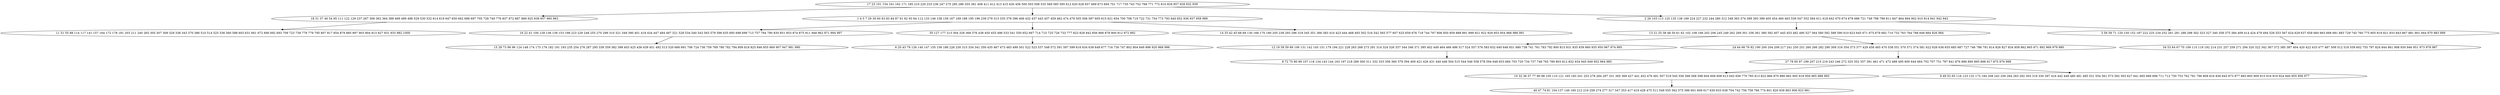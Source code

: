 digraph true_tree {
	"0" -> "1"
	"0" -> "2"
	"0" -> "3"
	"3" -> "4"
	"4" -> "5"
	"2" -> "6"
	"1" -> "7"
	"4" -> "8"
	"6" -> "9"
	"8" -> "10"
	"5" -> "11"
	"10" -> "12"
	"12" -> "13"
	"2" -> "14"
	"3" -> "15"
	"15" -> "16"
	"2" -> "17"
	"10" -> "18"
	"14" -> "19"
	"0" [label="17 23 101 154 161 162 171 185 210 220 233 236 247 275 285 286 355 381 408 411 412 413 415 430 456 500 503 508 535 569 585 595 612 620 628 657 669 673 694 701 717 735 743 752 768 771 772 810 829 857 928 932 939"];
	"1" [label="18 31 37 46 54 95 111 122 129 237 267 306 362 364 388 469 489 498 529 530 532 614 619 647 650 662 688 697 705 728 740 776 837 872 887 889 925 938 957 960 963"];
	"2" [label="1 4 5 7 29 30 60 63 83 84 87 91 92 93 94 112 133 146 158 159 167 169 188 195 196 239 279 313 335 378 396 406 432 437 443 457 459 462 474 478 505 506 587 605 615 621 654 700 708 719 722 731 754 773 793 840 852 936 937 958 989"];
	"3" [label="2 26 103 113 125 135 138 189 224 227 232 244 280 312 348 363 374 389 393 399 405 454 460 463 539 547 552 584 611 618 642 670 674 678 686 721 749 798 799 811 847 864 894 902 910 914 941 942 943"];
	"4" [label="13 21 25 38 48 50 61 62 102 108 166 202 206 245 249 262 269 301 336 361 380 392 407 445 453 482 490 527 564 580 582 589 590 610 623 645 671 675 679 682 710 732 763 764 788 848 884 926 984"];
	"5" [label="12 19 39 59 89 106 131 142 145 151 179 194 221 228 263 268 273 291 314 324 326 337 344 346 371 395 402 449 464 466 486 517 524 557 576 583 632 640 646 651 680 738 741 761 783 792 800 815 831 835 839 860 935 950 967 974 995"];
	"6" [label="16 22 41 100 128 136 139 153 198 223 229 248 255 270 299 310 321 349 390 401 418 434 447 484 497 521 528 534 540 543 563 579 596 635 695 698 699 713 757 784 790 830 851 853 874 875 911 948 962 971 994 997"];
	"7" [label="11 51 55 88 114 117 141 157 164 172 178 181 203 211 240 265 305 307 308 329 338 343 370 386 510 514 525 536 560 588 603 631 661 672 690 692 693 709 723 739 778 779 795 807 817 854 879 885 897 903 904 913 927 931 933 982 1000"];
	"8" [label="24 44 66 76 82 190 200 204 209 217 241 250 251 260 266 282 290 309 316 354 373 377 429 458 465 470 538 551 570 571 574 581 622 626 636 655 685 687 727 746 786 791 814 826 827 834 858 862 865 871 892 969 979 980"];
	"9" [label="15 28 73 86 96 124 148 174 175 176 182 191 193 235 254 276 287 295 339 359 382 398 403 425 436 439 451 492 513 520 666 691 706 724 736 759 769 780 782 794 809 818 825 846 855 869 907 947 981 990"];
	"10" [label="27 78 85 97 199 207 215 219 243 246 272 325 352 357 391 461 471 472 488 495 600 644 664 702 707 751 787 841 876 886 890 895 898 917 975 976 998"];
	"11" [label="8 72 75 80 99 107 118 134 143 144 163 197 218 289 300 311 332 333 356 360 379 394 400 421 426 431 440 446 504 515 544 546 558 578 594 648 653 684 703 720 734 737 748 765 789 803 812 832 934 945 949 952 964 985"];
	"12" [label="10 32 36 57 77 90 98 105 110 121 165 183 201 253 278 284 297 331 365 369 427 441 452 476 491 507 519 545 556 566 568 598 604 606 608 613 643 656 770 785 813 822 866 870 880 882 905 918 959 965 988 993"];
	"13" [label="40 47 74 81 104 137 149 160 212 216 258 274 277 317 347 353 417 419 428 475 511 549 555 562 575 586 601 609 617 630 633 638 704 742 756 758 766 774 801 820 838 863 906 923 961"];
	"14" [label="35 127 177 213 304 328 368 376 438 450 455 496 533 541 550 652 667 714 715 725 726 733 777 823 828 842 856 868 878 900 912 972 992"];
	"15" [label="3 56 58 71 120 150 152 187 222 225 234 252 261 281 288 298 302 323 327 340 358 375 384 409 414 424 479 494 526 553 567 624 629 637 658 660 663 668 681 683 729 745 760 775 805 819 821 833 843 867 881 901 944 970 983 999"];
	"16" [label="34 53 64 67 70 109 115 119 192 214 231 257 259 271 294 320 322 342 367 372 385 387 404 420 422 433 477 487 509 512 518 559 602 755 797 824 844 861 908 930 946 951 973 978 987"];
	"17" [label="14 33 42 45 68 69 130 168 170 180 205 238 293 296 318 345 351 366 383 410 423 444 468 493 502 516 542 565 577 607 625 659 676 718 744 767 806 850 859 888 891 899 921 922 929 953 954 966 986 991"];
	"18" [label="9 49 52 65 116 123 132 173 184 208 242 256 264 283 292 303 319 330 397 416 442 448 480 481 485 531 554 561 573 592 593 627 641 665 689 696 711 712 750 753 762 781 796 808 816 836 845 873 877 883 893 909 915 916 919 924 940 955 956 977"];
	"19" [label="6 20 43 79 126 140 147 155 156 186 226 230 315 334 341 350 435 467 473 483 499 501 522 523 537 548 572 591 597 599 616 634 639 649 677 716 730 747 802 804 849 896 920 968 996"];
}
